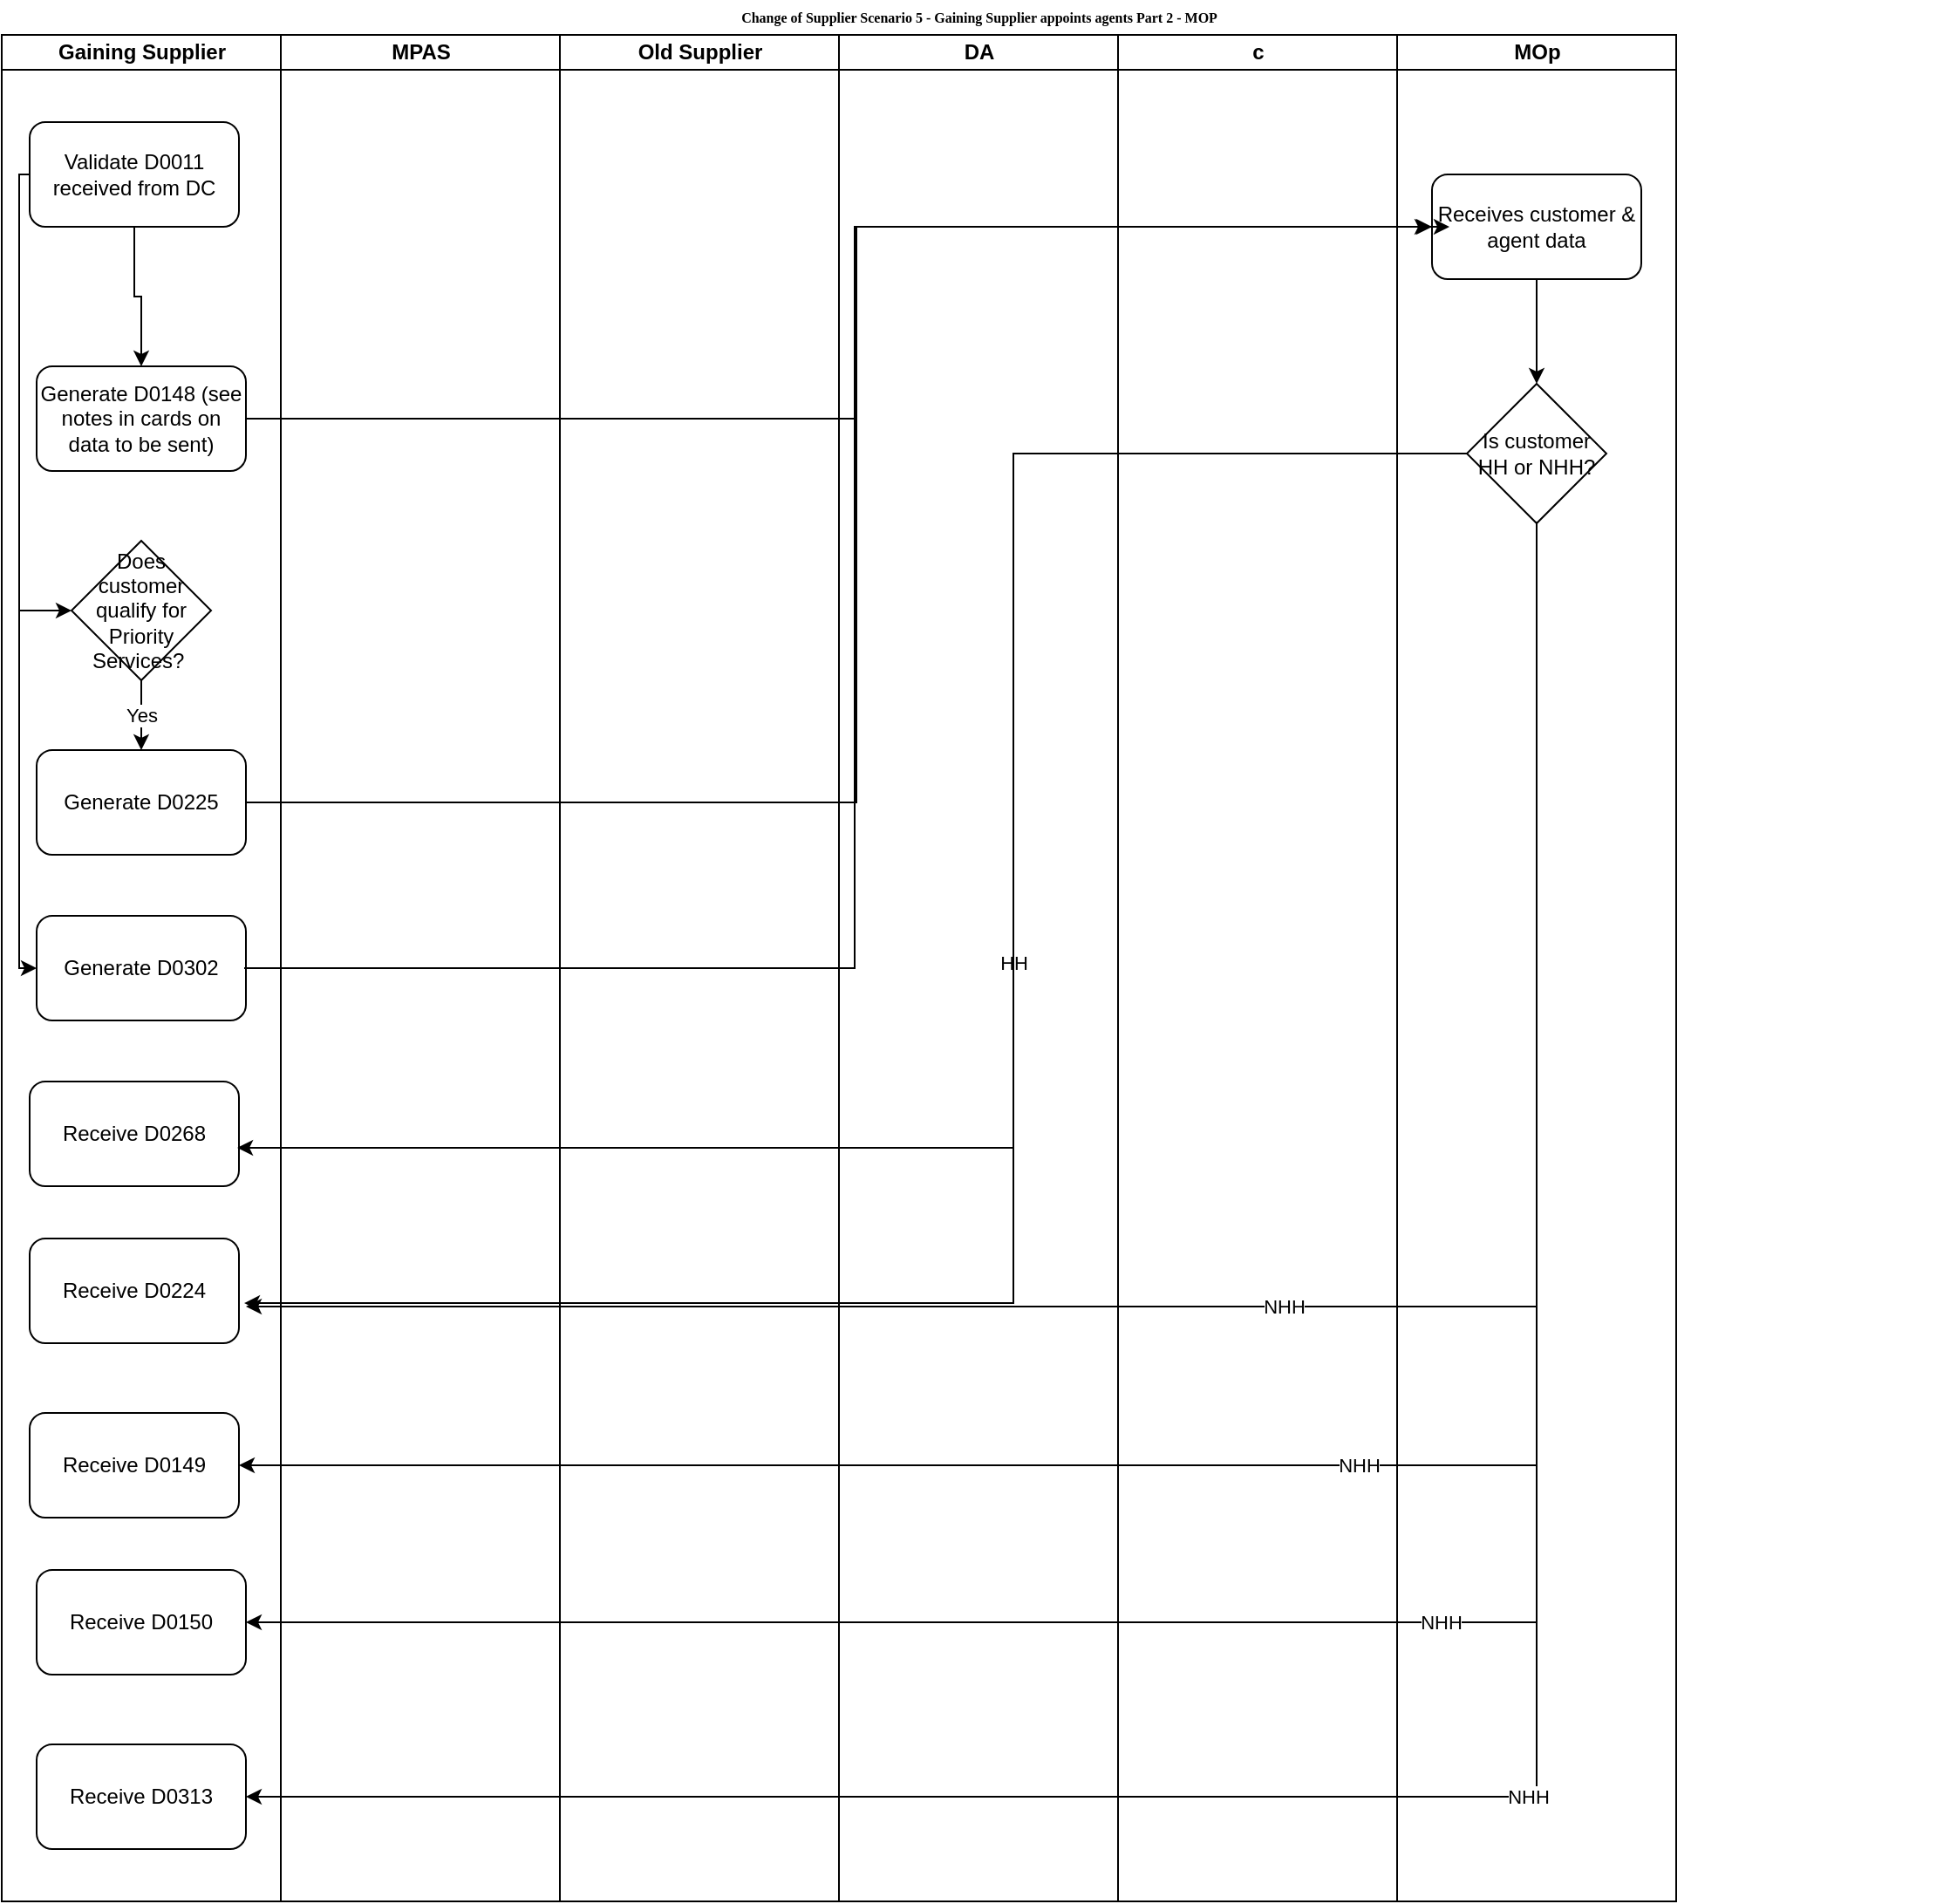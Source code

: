 <mxfile version="10.9.4" type="github"><diagram name="Page-1" id="74e2e168-ea6b-b213-b513-2b3c1d86103e"><mxGraphModel dx="750" dy="541" grid="1" gridSize="10" guides="1" tooltips="1" connect="1" arrows="1" fold="1" page="1" pageScale="1" pageWidth="827" pageHeight="1169" background="#ffffff" math="0" shadow="0"><root><mxCell id="0"/><mxCell id="1" parent="0"/><mxCell id="77e6c97f196da883-1" value="Change of Supplier Scenario 5 - Gaining Supplier appoints agents Part 2 - MOP" style="swimlane;html=1;childLayout=stackLayout;startSize=20;rounded=0;shadow=0;labelBackgroundColor=none;strokeColor=none;strokeWidth=1;fillColor=#ffffff;fontFamily=Verdana;fontSize=8;fontColor=#000000;align=center;" parent="1" vertex="1"><mxGeometry x="70" y="40" width="1120" height="1090" as="geometry"/></mxCell><mxCell id="77e6c97f196da883-2" value="Gaining Supplier" style="swimlane;html=1;startSize=20;" parent="77e6c97f196da883-1" vertex="1"><mxGeometry y="20" width="160" height="1070" as="geometry"/></mxCell><mxCell id="zIyODxOTTqoCsG_aiIHh-21" style="edgeStyle=orthogonalEdgeStyle;rounded=0;orthogonalLoop=1;jettySize=auto;html=1;exitX=0.5;exitY=1;exitDx=0;exitDy=0;" parent="77e6c97f196da883-2" edge="1"><mxGeometry relative="1" as="geometry"><mxPoint x="80" y="800" as="sourcePoint"/><mxPoint x="80" y="800" as="targetPoint"/></mxGeometry></mxCell><mxCell id="-b-02NVAOYOq4XnSHxcU-2" style="edgeStyle=orthogonalEdgeStyle;rounded=0;orthogonalLoop=1;jettySize=auto;html=1;exitX=0.5;exitY=1;exitDx=0;exitDy=0;entryX=0.5;entryY=0;entryDx=0;entryDy=0;" edge="1" parent="77e6c97f196da883-2" source="8GCFweuIL4JDo90L80H1-16" target="-b-02NVAOYOq4XnSHxcU-1"><mxGeometry relative="1" as="geometry"/></mxCell><mxCell id="-b-02NVAOYOq4XnSHxcU-5" style="edgeStyle=orthogonalEdgeStyle;rounded=0;orthogonalLoop=1;jettySize=auto;html=1;entryX=0;entryY=0.5;entryDx=0;entryDy=0;" edge="1" parent="77e6c97f196da883-2" source="8GCFweuIL4JDo90L80H1-16" target="-b-02NVAOYOq4XnSHxcU-4"><mxGeometry relative="1" as="geometry"><Array as="points"><mxPoint x="10" y="80"/><mxPoint x="10" y="330"/></Array></mxGeometry></mxCell><mxCell id="-b-02NVAOYOq4XnSHxcU-9" style="edgeStyle=orthogonalEdgeStyle;rounded=0;orthogonalLoop=1;jettySize=auto;html=1;entryX=0;entryY=0.5;entryDx=0;entryDy=0;" edge="1" parent="77e6c97f196da883-2" source="8GCFweuIL4JDo90L80H1-16" target="-b-02NVAOYOq4XnSHxcU-8"><mxGeometry relative="1" as="geometry"><Array as="points"><mxPoint x="10" y="80"/><mxPoint x="10" y="535"/></Array></mxGeometry></mxCell><mxCell id="8GCFweuIL4JDo90L80H1-16" value="Validate D0011 received from DC" style="rounded=1;whiteSpace=wrap;html=1;" parent="77e6c97f196da883-2" vertex="1"><mxGeometry x="16" y="50" width="120" height="60" as="geometry"/></mxCell><mxCell id="-b-02NVAOYOq4XnSHxcU-1" value="Generate D0148 (see notes in cards on data to be sent)" style="rounded=1;whiteSpace=wrap;html=1;" vertex="1" parent="77e6c97f196da883-2"><mxGeometry x="20" y="190" width="120" height="60" as="geometry"/></mxCell><mxCell id="-b-02NVAOYOq4XnSHxcU-7" value="Yes" style="edgeStyle=orthogonalEdgeStyle;rounded=0;orthogonalLoop=1;jettySize=auto;html=1;exitX=0.5;exitY=1;exitDx=0;exitDy=0;" edge="1" parent="77e6c97f196da883-2" source="-b-02NVAOYOq4XnSHxcU-4" target="-b-02NVAOYOq4XnSHxcU-6"><mxGeometry relative="1" as="geometry"/></mxCell><mxCell id="-b-02NVAOYOq4XnSHxcU-4" value="Does customer qualify for Priority Services?&amp;nbsp;" style="rhombus;whiteSpace=wrap;html=1;" vertex="1" parent="77e6c97f196da883-2"><mxGeometry x="40" y="290" width="80" height="80" as="geometry"/></mxCell><mxCell id="-b-02NVAOYOq4XnSHxcU-6" value="Generate D0225" style="rounded=1;whiteSpace=wrap;html=1;" vertex="1" parent="77e6c97f196da883-2"><mxGeometry x="20" y="410" width="120" height="60" as="geometry"/></mxCell><mxCell id="-b-02NVAOYOq4XnSHxcU-8" value="Generate D0302" style="rounded=1;whiteSpace=wrap;html=1;" vertex="1" parent="77e6c97f196da883-2"><mxGeometry x="20" y="505" width="120" height="60" as="geometry"/></mxCell><mxCell id="-b-02NVAOYOq4XnSHxcU-18" value="Receive D0268" style="rounded=1;whiteSpace=wrap;html=1;" vertex="1" parent="77e6c97f196da883-2"><mxGeometry x="16" y="600" width="120" height="60" as="geometry"/></mxCell><mxCell id="-b-02NVAOYOq4XnSHxcU-19" value="Receive D0224" style="rounded=1;whiteSpace=wrap;html=1;" vertex="1" parent="77e6c97f196da883-2"><mxGeometry x="16" y="690" width="120" height="60" as="geometry"/></mxCell><mxCell id="-b-02NVAOYOq4XnSHxcU-20" value="Receive D0149" style="rounded=1;whiteSpace=wrap;html=1;" vertex="1" parent="77e6c97f196da883-2"><mxGeometry x="16" y="790" width="120" height="60" as="geometry"/></mxCell><mxCell id="-b-02NVAOYOq4XnSHxcU-21" value="Receive D0150" style="rounded=1;whiteSpace=wrap;html=1;" vertex="1" parent="77e6c97f196da883-2"><mxGeometry x="20" y="880" width="120" height="60" as="geometry"/></mxCell><mxCell id="-b-02NVAOYOq4XnSHxcU-22" value="Receive D0313" style="rounded=1;whiteSpace=wrap;html=1;" vertex="1" parent="77e6c97f196da883-2"><mxGeometry x="20" y="980" width="120" height="60" as="geometry"/></mxCell><mxCell id="77e6c97f196da883-3" value="MPAS" style="swimlane;html=1;startSize=20;" parent="77e6c97f196da883-1" vertex="1"><mxGeometry x="160" y="20" width="160" height="1070" as="geometry"/></mxCell><mxCell id="77e6c97f196da883-4" value="Old Supplier" style="swimlane;html=1;startSize=20;" parent="77e6c97f196da883-1" vertex="1"><mxGeometry x="320" y="20" width="160" height="1070" as="geometry"/></mxCell><mxCell id="wQQ8Tt-gBdMGujzAyKJH-7" value="DA" style="swimlane;html=1;startSize=20;" parent="77e6c97f196da883-1" vertex="1"><mxGeometry x="480" y="20" width="160" height="1070" as="geometry"/></mxCell><mxCell id="77e6c97f196da883-5" value="c" style="swimlane;html=1;startSize=20;" parent="77e6c97f196da883-1" vertex="1"><mxGeometry x="640" y="20" width="160" height="1070" as="geometry"/></mxCell><mxCell id="77e6c97f196da883-7" value="MOp" style="swimlane;html=1;startSize=20;" parent="77e6c97f196da883-1" vertex="1"><mxGeometry x="800" y="20" width="160" height="1070" as="geometry"/></mxCell><mxCell id="-b-02NVAOYOq4XnSHxcU-16" style="edgeStyle=orthogonalEdgeStyle;rounded=0;orthogonalLoop=1;jettySize=auto;html=1;exitX=0.5;exitY=1;exitDx=0;exitDy=0;" edge="1" parent="77e6c97f196da883-7" source="-b-02NVAOYOq4XnSHxcU-3" target="-b-02NVAOYOq4XnSHxcU-14"><mxGeometry relative="1" as="geometry"/></mxCell><mxCell id="-b-02NVAOYOq4XnSHxcU-3" value="Receives customer &amp;amp; agent data" style="rounded=1;whiteSpace=wrap;html=1;" vertex="1" parent="77e6c97f196da883-7"><mxGeometry x="20" y="80" width="120" height="60" as="geometry"/></mxCell><mxCell id="-b-02NVAOYOq4XnSHxcU-14" value="Is customer HH or NHH?" style="rhombus;whiteSpace=wrap;html=1;" vertex="1" parent="77e6c97f196da883-7"><mxGeometry x="40" y="200" width="80" height="80" as="geometry"/></mxCell><mxCell id="-b-02NVAOYOq4XnSHxcU-10" style="edgeStyle=orthogonalEdgeStyle;rounded=0;orthogonalLoop=1;jettySize=auto;html=1;exitX=1;exitY=0.5;exitDx=0;exitDy=0;entryX=0;entryY=0.5;entryDx=0;entryDy=0;" edge="1" parent="77e6c97f196da883-1" source="-b-02NVAOYOq4XnSHxcU-1" target="-b-02NVAOYOq4XnSHxcU-3"><mxGeometry relative="1" as="geometry"><Array as="points"><mxPoint x="490" y="240"/><mxPoint x="490" y="130"/></Array></mxGeometry></mxCell><mxCell id="-b-02NVAOYOq4XnSHxcU-23" value="HH" style="edgeStyle=orthogonalEdgeStyle;rounded=0;orthogonalLoop=1;jettySize=auto;html=1;exitX=0;exitY=0.5;exitDx=0;exitDy=0;entryX=0.992;entryY=0.633;entryDx=0;entryDy=0;entryPerimeter=0;" edge="1" parent="77e6c97f196da883-1" source="-b-02NVAOYOq4XnSHxcU-14" target="-b-02NVAOYOq4XnSHxcU-18"><mxGeometry relative="1" as="geometry"><Array as="points"><mxPoint x="580" y="260"/><mxPoint x="580" y="658"/></Array></mxGeometry></mxCell><mxCell id="-b-02NVAOYOq4XnSHxcU-24" style="edgeStyle=orthogonalEdgeStyle;rounded=0;orthogonalLoop=1;jettySize=auto;html=1;exitX=0;exitY=0.5;exitDx=0;exitDy=0;entryX=1.025;entryY=0.617;entryDx=0;entryDy=0;entryPerimeter=0;" edge="1" parent="77e6c97f196da883-1" source="-b-02NVAOYOq4XnSHxcU-14" target="-b-02NVAOYOq4XnSHxcU-19"><mxGeometry relative="1" as="geometry"><Array as="points"><mxPoint x="580" y="260"/><mxPoint x="580" y="747"/></Array></mxGeometry></mxCell><mxCell id="-b-02NVAOYOq4XnSHxcU-26" value="NHH" style="edgeStyle=orthogonalEdgeStyle;rounded=0;orthogonalLoop=1;jettySize=auto;html=1;exitX=0.5;exitY=1;exitDx=0;exitDy=0;entryX=1;entryY=0.5;entryDx=0;entryDy=0;" edge="1" parent="77e6c97f196da883-1" source="-b-02NVAOYOq4XnSHxcU-14" target="-b-02NVAOYOq4XnSHxcU-20"><mxGeometry relative="1" as="geometry"/></mxCell><mxCell id="-b-02NVAOYOq4XnSHxcU-27" value="NHH" style="edgeStyle=orthogonalEdgeStyle;rounded=0;orthogonalLoop=1;jettySize=auto;html=1;exitX=0.5;exitY=1;exitDx=0;exitDy=0;entryX=1;entryY=0.5;entryDx=0;entryDy=0;" edge="1" parent="77e6c97f196da883-1" source="-b-02NVAOYOq4XnSHxcU-14" target="-b-02NVAOYOq4XnSHxcU-21"><mxGeometry relative="1" as="geometry"/></mxCell><mxCell id="-b-02NVAOYOq4XnSHxcU-28" value="NHH" style="edgeStyle=orthogonalEdgeStyle;rounded=0;orthogonalLoop=1;jettySize=auto;html=1;exitX=0.5;exitY=1;exitDx=0;exitDy=0;entryX=1;entryY=0.5;entryDx=0;entryDy=0;" edge="1" parent="77e6c97f196da883-1" source="-b-02NVAOYOq4XnSHxcU-14" target="-b-02NVAOYOq4XnSHxcU-22"><mxGeometry relative="1" as="geometry"/></mxCell><mxCell id="-b-02NVAOYOq4XnSHxcU-11" style="edgeStyle=orthogonalEdgeStyle;rounded=0;orthogonalLoop=1;jettySize=auto;html=1;exitX=1;exitY=0.5;exitDx=0;exitDy=0;" edge="1" parent="1" source="-b-02NVAOYOq4XnSHxcU-6"><mxGeometry relative="1" as="geometry"><mxPoint x="900" y="170" as="targetPoint"/><Array as="points"><mxPoint x="560" y="500"/><mxPoint x="560" y="170"/></Array></mxGeometry></mxCell><mxCell id="-b-02NVAOYOq4XnSHxcU-12" style="edgeStyle=orthogonalEdgeStyle;rounded=0;orthogonalLoop=1;jettySize=auto;html=1;exitX=1;exitY=0.5;exitDx=0;exitDy=0;" edge="1" parent="1"><mxGeometry relative="1" as="geometry"><mxPoint x="889" y="170" as="targetPoint"/><mxPoint x="209" y="595" as="sourcePoint"/><Array as="points"><mxPoint x="559" y="595"/><mxPoint x="559" y="170"/></Array></mxGeometry></mxCell><mxCell id="-b-02NVAOYOq4XnSHxcU-25" value="NHH" style="edgeStyle=orthogonalEdgeStyle;rounded=0;orthogonalLoop=1;jettySize=auto;html=1;exitX=0.5;exitY=1;exitDx=0;exitDy=0;" edge="1" parent="1"><mxGeometry relative="1" as="geometry"><mxPoint x="210" y="789" as="targetPoint"/><mxPoint x="950" y="339" as="sourcePoint"/><Array as="points"><mxPoint x="950" y="789"/></Array></mxGeometry></mxCell></root></mxGraphModel></diagram></mxfile>